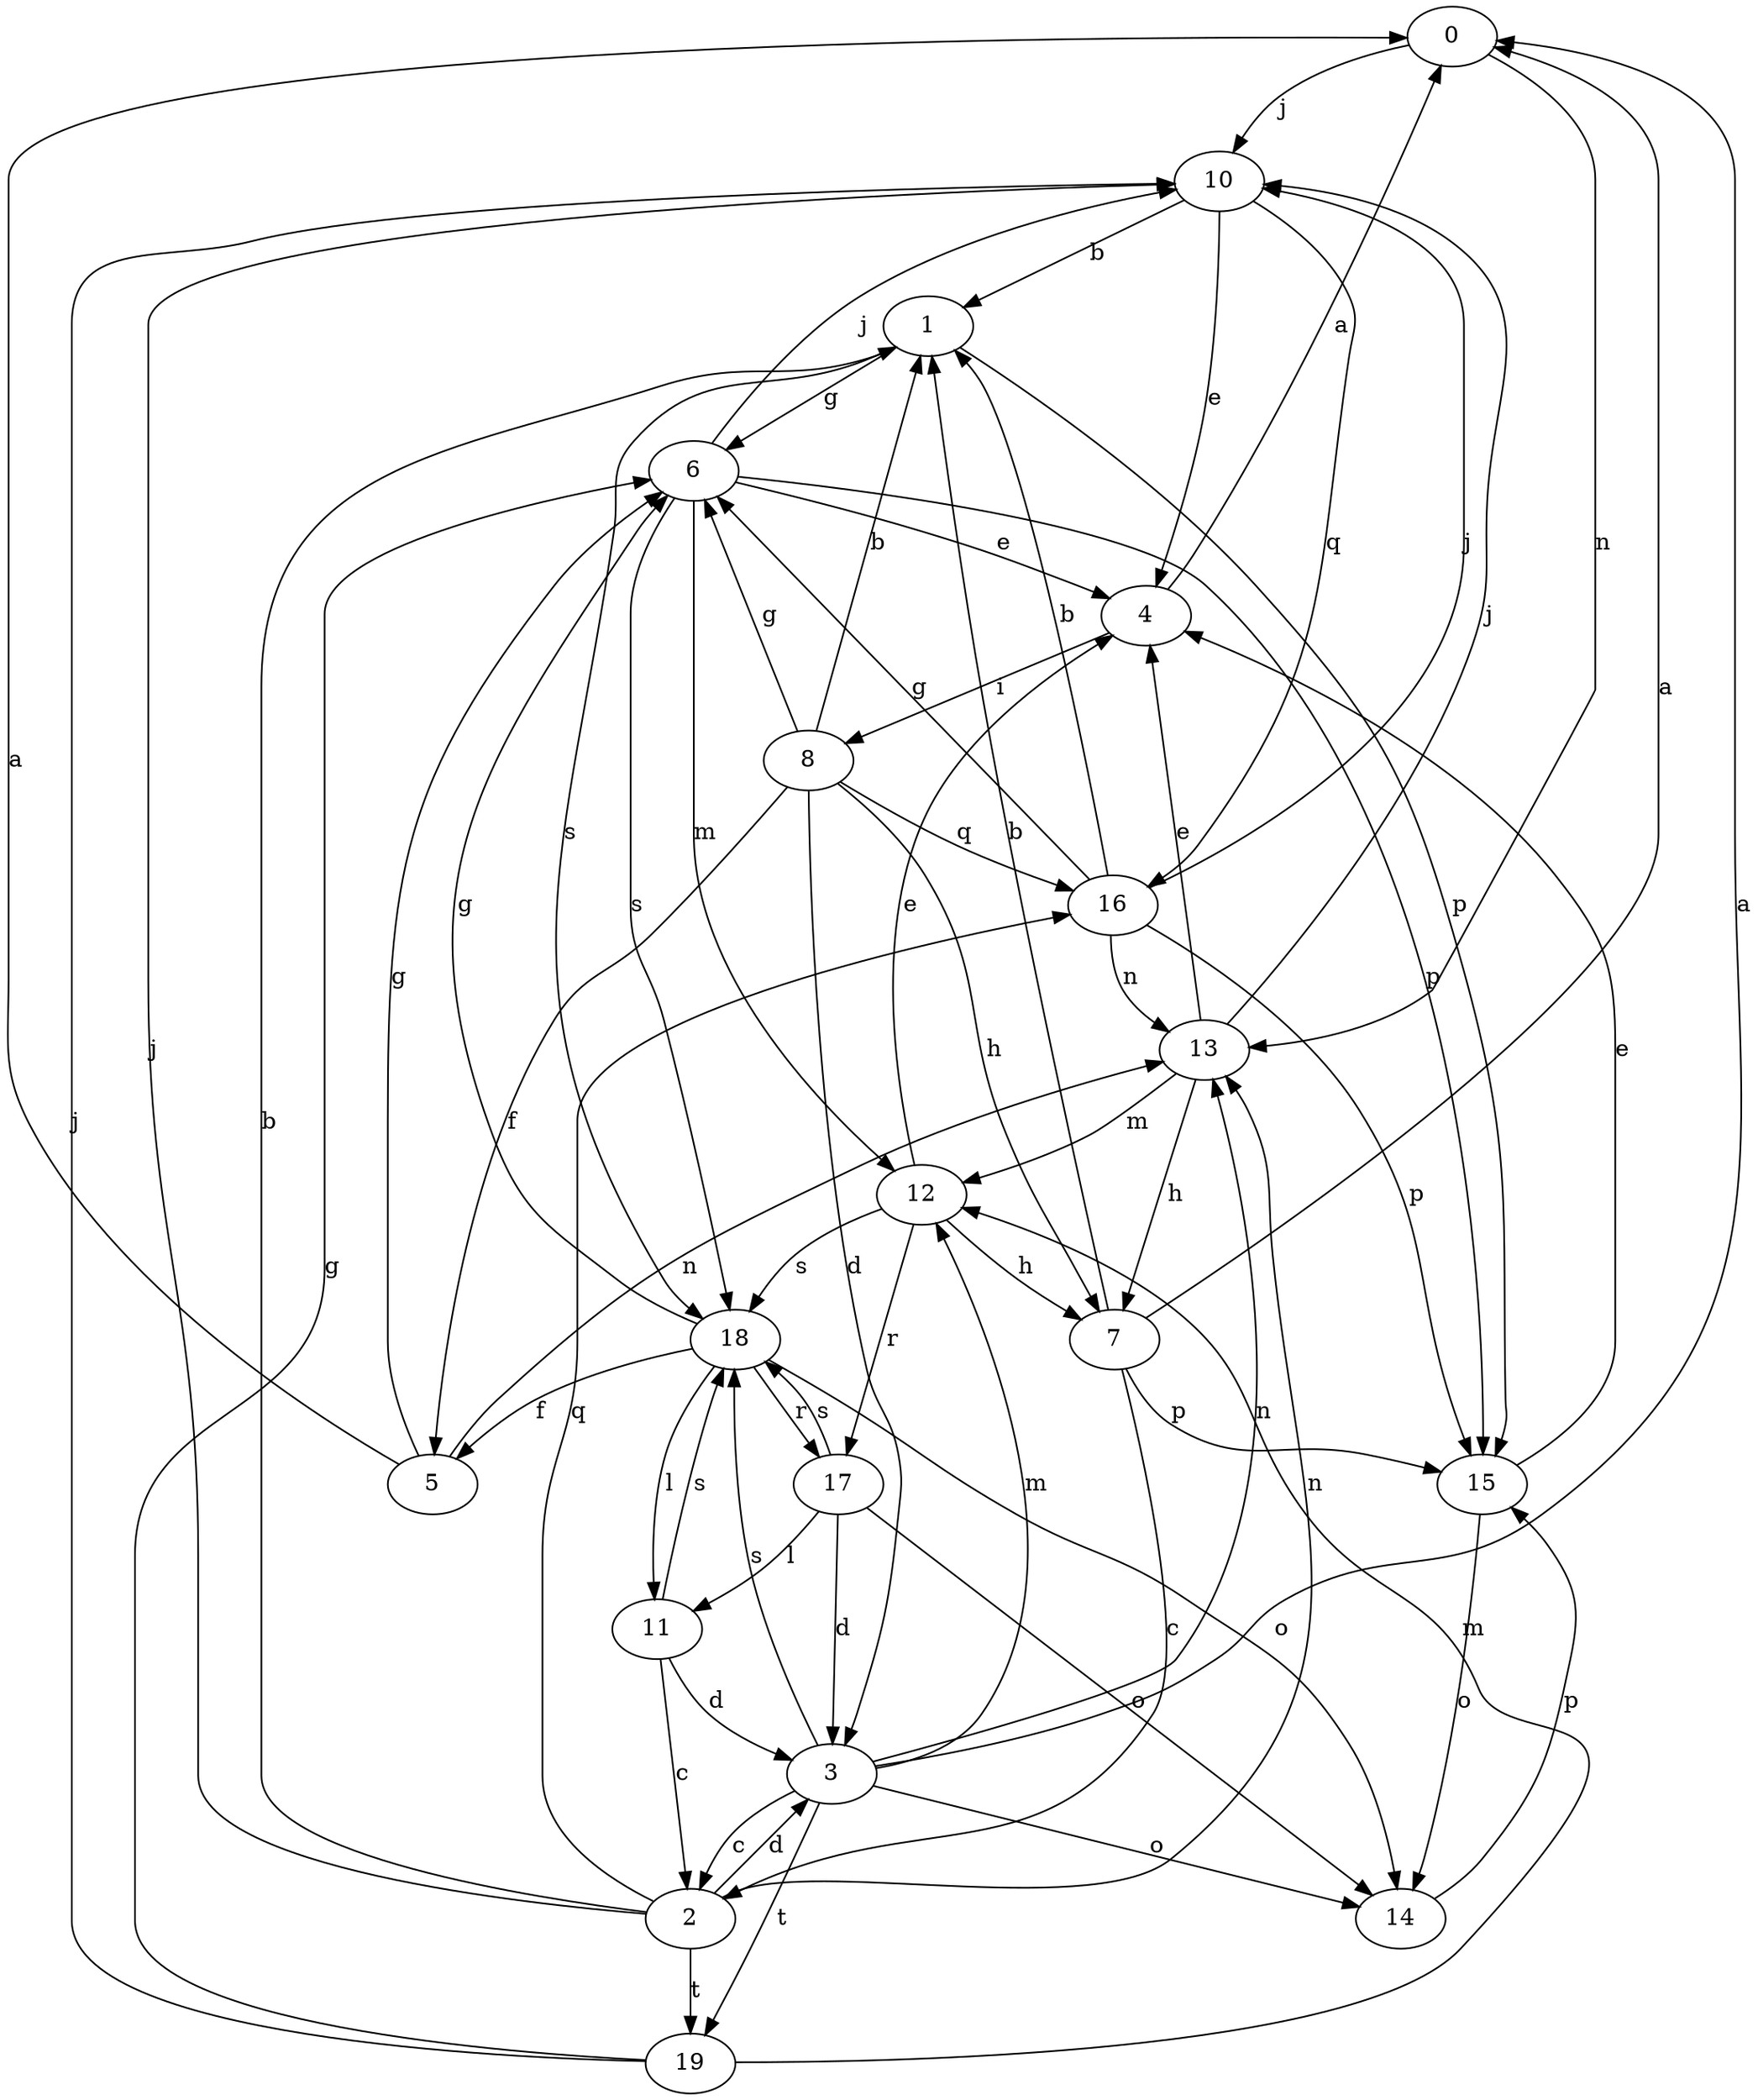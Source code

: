 strict digraph  {
0;
1;
2;
3;
4;
5;
6;
7;
8;
10;
11;
12;
13;
14;
15;
16;
17;
18;
19;
0 -> 10  [label=j];
0 -> 13  [label=n];
1 -> 6  [label=g];
1 -> 15  [label=p];
1 -> 18  [label=s];
2 -> 1  [label=b];
2 -> 3  [label=d];
2 -> 10  [label=j];
2 -> 13  [label=n];
2 -> 16  [label=q];
2 -> 19  [label=t];
3 -> 0  [label=a];
3 -> 2  [label=c];
3 -> 12  [label=m];
3 -> 13  [label=n];
3 -> 14  [label=o];
3 -> 18  [label=s];
3 -> 19  [label=t];
4 -> 0  [label=a];
4 -> 8  [label=i];
5 -> 0  [label=a];
5 -> 6  [label=g];
5 -> 13  [label=n];
6 -> 4  [label=e];
6 -> 10  [label=j];
6 -> 12  [label=m];
6 -> 15  [label=p];
6 -> 18  [label=s];
7 -> 0  [label=a];
7 -> 1  [label=b];
7 -> 2  [label=c];
7 -> 15  [label=p];
8 -> 1  [label=b];
8 -> 3  [label=d];
8 -> 5  [label=f];
8 -> 6  [label=g];
8 -> 7  [label=h];
8 -> 16  [label=q];
10 -> 1  [label=b];
10 -> 4  [label=e];
10 -> 16  [label=q];
11 -> 2  [label=c];
11 -> 3  [label=d];
11 -> 18  [label=s];
12 -> 4  [label=e];
12 -> 7  [label=h];
12 -> 17  [label=r];
12 -> 18  [label=s];
13 -> 4  [label=e];
13 -> 7  [label=h];
13 -> 10  [label=j];
13 -> 12  [label=m];
14 -> 15  [label=p];
15 -> 4  [label=e];
15 -> 14  [label=o];
16 -> 1  [label=b];
16 -> 6  [label=g];
16 -> 10  [label=j];
16 -> 13  [label=n];
16 -> 15  [label=p];
17 -> 3  [label=d];
17 -> 11  [label=l];
17 -> 14  [label=o];
17 -> 18  [label=s];
18 -> 5  [label=f];
18 -> 6  [label=g];
18 -> 11  [label=l];
18 -> 14  [label=o];
18 -> 17  [label=r];
19 -> 6  [label=g];
19 -> 10  [label=j];
19 -> 12  [label=m];
}
